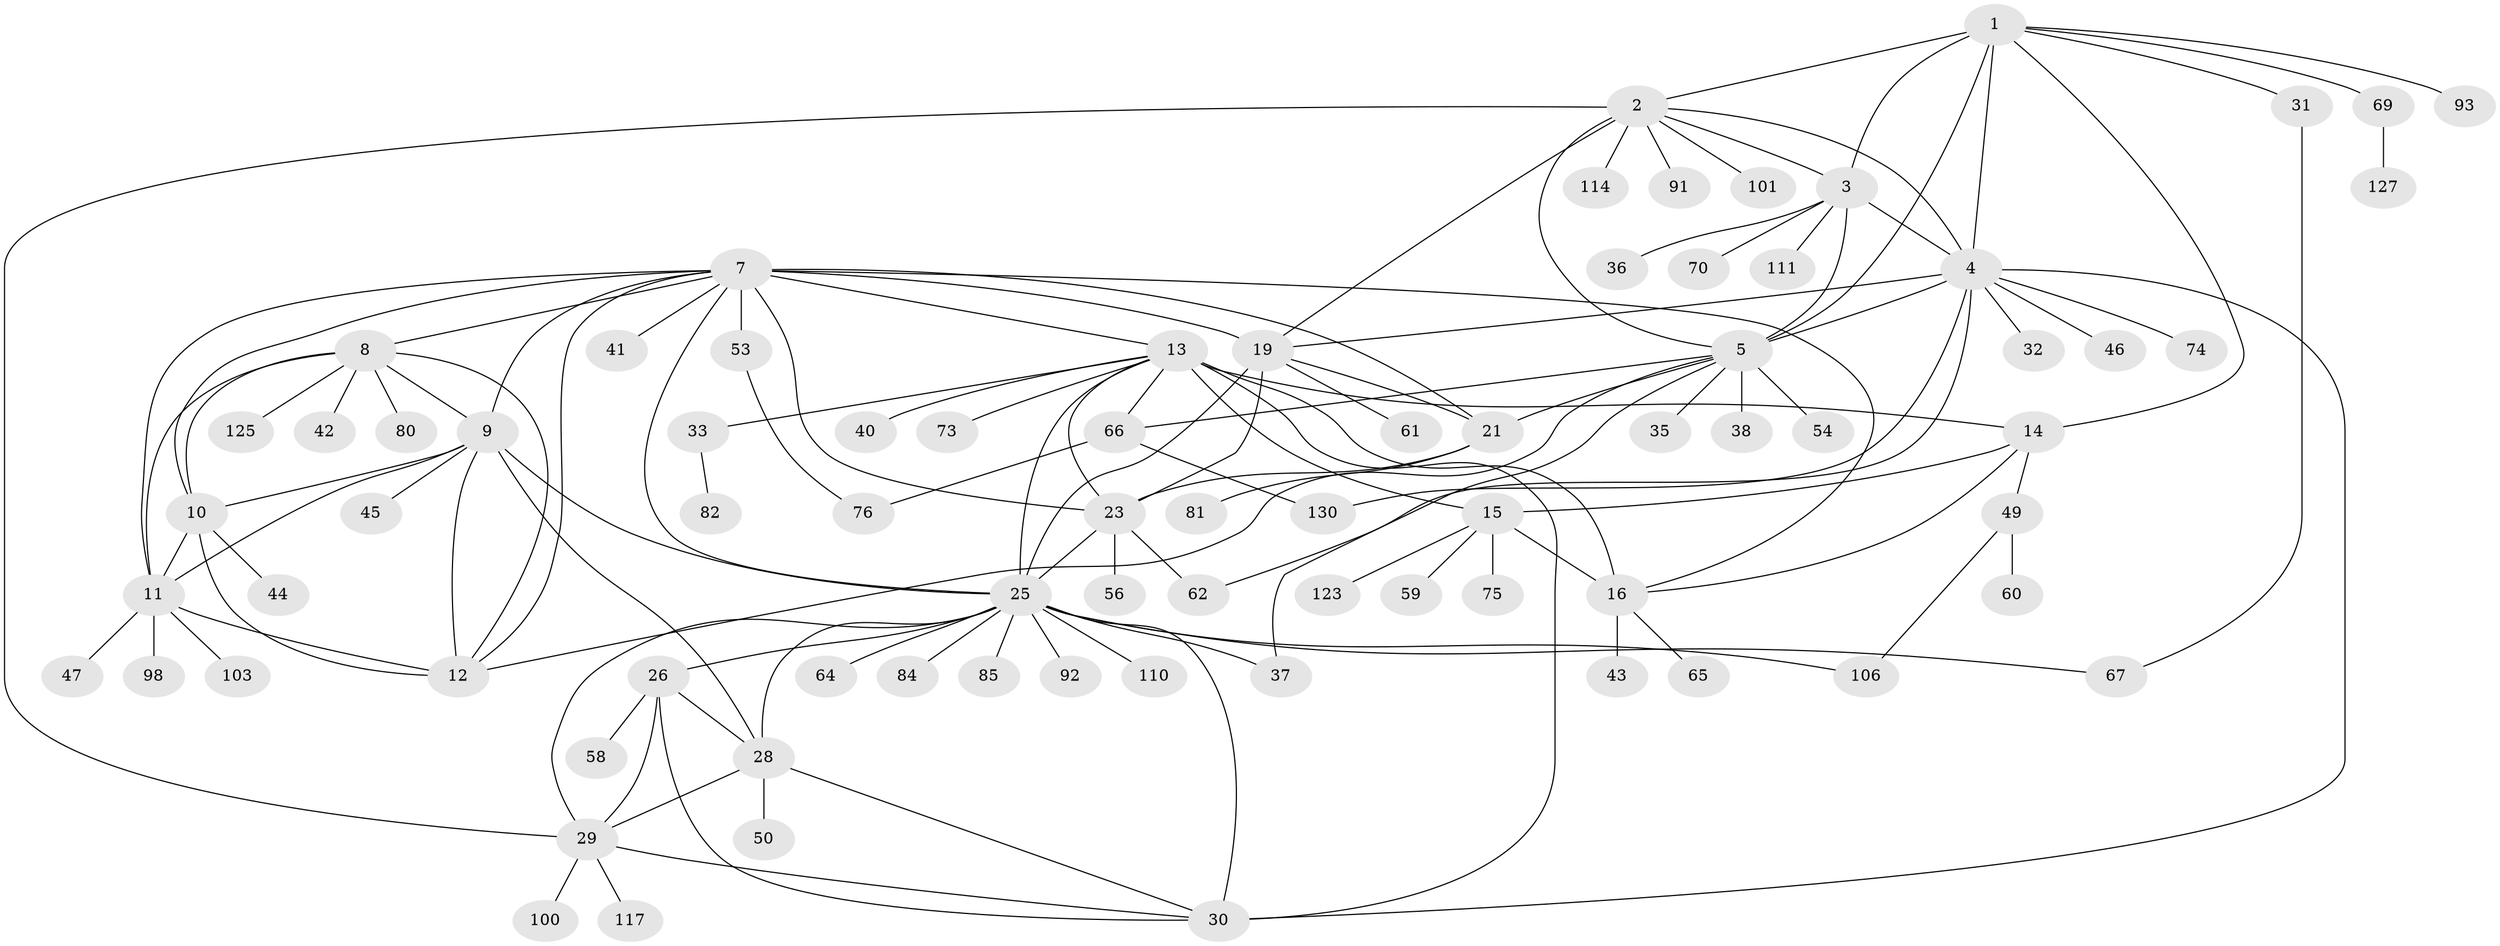 // original degree distribution, {9: 0.03759398496240601, 10: 0.03759398496240601, 8: 0.045112781954887216, 12: 0.015037593984962405, 13: 0.007518796992481203, 7: 0.03759398496240601, 6: 0.022556390977443608, 5: 0.007518796992481203, 11: 0.007518796992481203, 19: 0.007518796992481203, 2: 0.18045112781954886, 1: 0.556390977443609, 3: 0.03007518796992481, 4: 0.007518796992481203}
// Generated by graph-tools (version 1.1) at 2025/19/03/04/25 18:19:44]
// undirected, 79 vertices, 127 edges
graph export_dot {
graph [start="1"]
  node [color=gray90,style=filled];
  1;
  2;
  3;
  4;
  5 [super="+90+109+121+6+77"];
  7 [super="+24+107+57+48"];
  8 [super="+55"];
  9 [super="+71+119+128+52+68"];
  10;
  11;
  12;
  13 [super="+105+18+17"];
  14;
  15;
  16;
  19 [super="+20"];
  21;
  23 [super="+89+113"];
  25 [super="+27"];
  26 [super="+126+132+78"];
  28;
  29;
  30 [super="+86+129+104+63"];
  31;
  32;
  33;
  35 [super="+99"];
  36;
  37;
  38;
  40;
  41;
  42;
  43;
  44;
  45;
  46 [super="+94+96"];
  47 [super="+51"];
  49;
  50;
  53;
  54;
  56;
  58;
  59;
  60 [super="+133"];
  61;
  62;
  64;
  65;
  66;
  67;
  69;
  70;
  73;
  74;
  75;
  76;
  80;
  81;
  82;
  84;
  85;
  91;
  92;
  93;
  98;
  100;
  101;
  103;
  106;
  110;
  111;
  114;
  117;
  123;
  125;
  127;
  130;
  1 -- 2;
  1 -- 3;
  1 -- 4;
  1 -- 5 [weight=2];
  1 -- 14;
  1 -- 31;
  1 -- 69;
  1 -- 93;
  2 -- 3;
  2 -- 4;
  2 -- 5 [weight=2];
  2 -- 29;
  2 -- 91;
  2 -- 101;
  2 -- 114;
  2 -- 19;
  3 -- 4;
  3 -- 5 [weight=2];
  3 -- 36;
  3 -- 70;
  3 -- 111;
  4 -- 5 [weight=2];
  4 -- 32;
  4 -- 46;
  4 -- 62;
  4 -- 74;
  4 -- 130;
  4 -- 19;
  4 -- 30;
  5 -- 12;
  5 -- 37;
  5 -- 54;
  5 -- 66;
  5 -- 21;
  5 -- 35;
  5 -- 38;
  7 -- 8;
  7 -- 9;
  7 -- 10;
  7 -- 11;
  7 -- 12;
  7 -- 19 [weight=3];
  7 -- 21;
  7 -- 23;
  7 -- 41;
  7 -- 53;
  7 -- 13;
  7 -- 16;
  7 -- 25;
  8 -- 9;
  8 -- 10;
  8 -- 11;
  8 -- 12;
  8 -- 42;
  8 -- 80;
  8 -- 125;
  9 -- 10;
  9 -- 11;
  9 -- 12;
  9 -- 45;
  9 -- 25;
  9 -- 28;
  10 -- 11;
  10 -- 12;
  10 -- 44;
  11 -- 12;
  11 -- 47;
  11 -- 98;
  11 -- 103;
  13 -- 14 [weight=3];
  13 -- 15 [weight=3];
  13 -- 16 [weight=3];
  13 -- 33;
  13 -- 73;
  13 -- 40;
  13 -- 30;
  13 -- 66;
  13 -- 23;
  13 -- 25;
  14 -- 15;
  14 -- 16;
  14 -- 49;
  15 -- 16;
  15 -- 59;
  15 -- 75;
  15 -- 123;
  16 -- 43;
  16 -- 65;
  19 -- 21 [weight=3];
  19 -- 23 [weight=3];
  19 -- 61;
  19 -- 25;
  21 -- 23;
  21 -- 81;
  23 -- 56;
  23 -- 62;
  23 -- 25;
  25 -- 26 [weight=2];
  25 -- 28 [weight=2];
  25 -- 29 [weight=2];
  25 -- 30 [weight=2];
  25 -- 64;
  25 -- 67;
  25 -- 84;
  25 -- 85;
  25 -- 92;
  25 -- 37;
  25 -- 106;
  25 -- 110;
  26 -- 28;
  26 -- 29;
  26 -- 30;
  26 -- 58;
  28 -- 29;
  28 -- 30;
  28 -- 50;
  29 -- 30;
  29 -- 100;
  29 -- 117;
  31 -- 67;
  33 -- 82;
  49 -- 60;
  49 -- 106;
  53 -- 76;
  66 -- 76;
  66 -- 130;
  69 -- 127;
}
